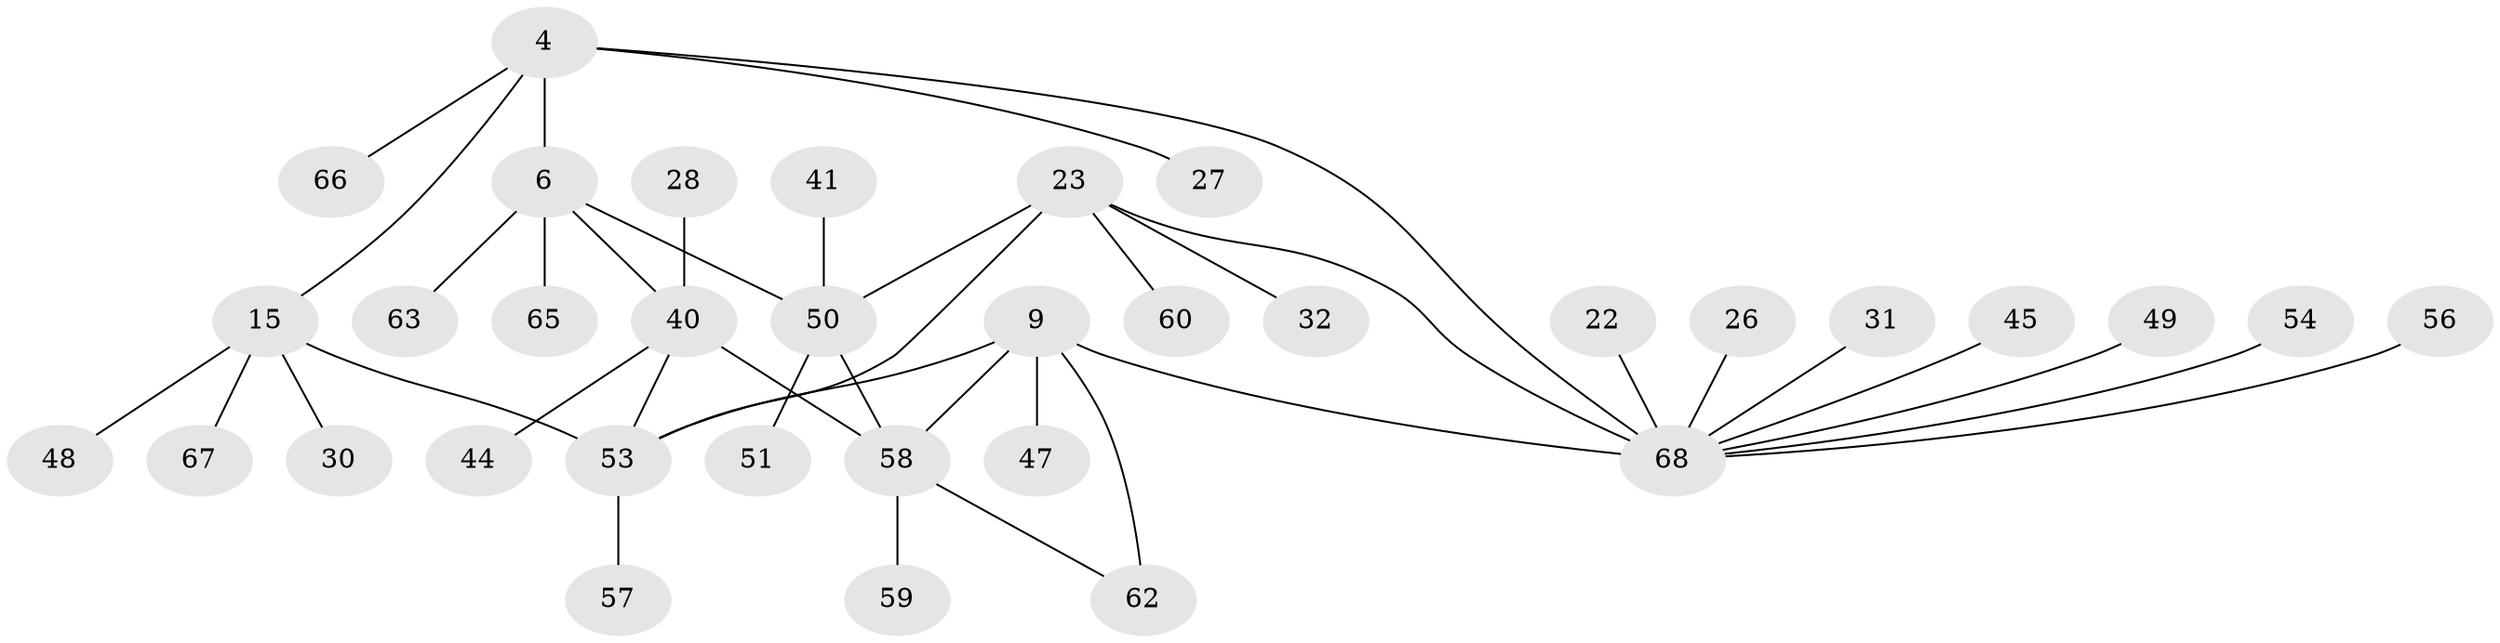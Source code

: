 // original degree distribution, {6: 0.04411764705882353, 5: 0.08823529411764706, 7: 0.029411764705882353, 4: 0.04411764705882353, 10: 0.014705882352941176, 11: 0.014705882352941176, 3: 0.04411764705882353, 2: 0.1323529411764706, 1: 0.5882352941176471}
// Generated by graph-tools (version 1.1) at 2025/54/03/09/25 04:54:32]
// undirected, 34 vertices, 40 edges
graph export_dot {
graph [start="1"]
  node [color=gray90,style=filled];
  4;
  6 [super="+5"];
  9;
  15;
  22;
  23 [super="+3"];
  26;
  27;
  28 [super="+25"];
  30;
  31;
  32;
  40 [super="+11"];
  41 [super="+35"];
  44;
  45;
  47;
  48;
  49;
  50 [super="+34+37"];
  51;
  53 [super="+20"];
  54;
  56;
  57 [super="+38"];
  58 [super="+55"];
  59 [super="+24"];
  60 [super="+42+46"];
  62 [super="+16"];
  63;
  65 [super="+64"];
  66;
  67;
  68 [super="+8"];
  4 -- 6 [weight=2];
  4 -- 15;
  4 -- 27;
  4 -- 66;
  4 -- 68;
  6 -- 63;
  6 -- 65;
  6 -- 50;
  6 -- 40;
  9 -- 47;
  9 -- 62 [weight=2];
  9 -- 53;
  9 -- 58;
  9 -- 68 [weight=2];
  15 -- 30;
  15 -- 48;
  15 -- 67;
  15 -- 53 [weight=2];
  22 -- 68;
  23 -- 32;
  23 -- 60;
  23 -- 50 [weight=2];
  23 -- 53;
  23 -- 68 [weight=2];
  26 -- 68;
  28 -- 40;
  31 -- 68;
  40 -- 53;
  40 -- 58 [weight=2];
  40 -- 44;
  41 -- 50;
  45 -- 68;
  49 -- 68;
  50 -- 51;
  50 -- 58;
  53 -- 57;
  54 -- 68;
  56 -- 68;
  58 -- 62;
  58 -- 59;
}
